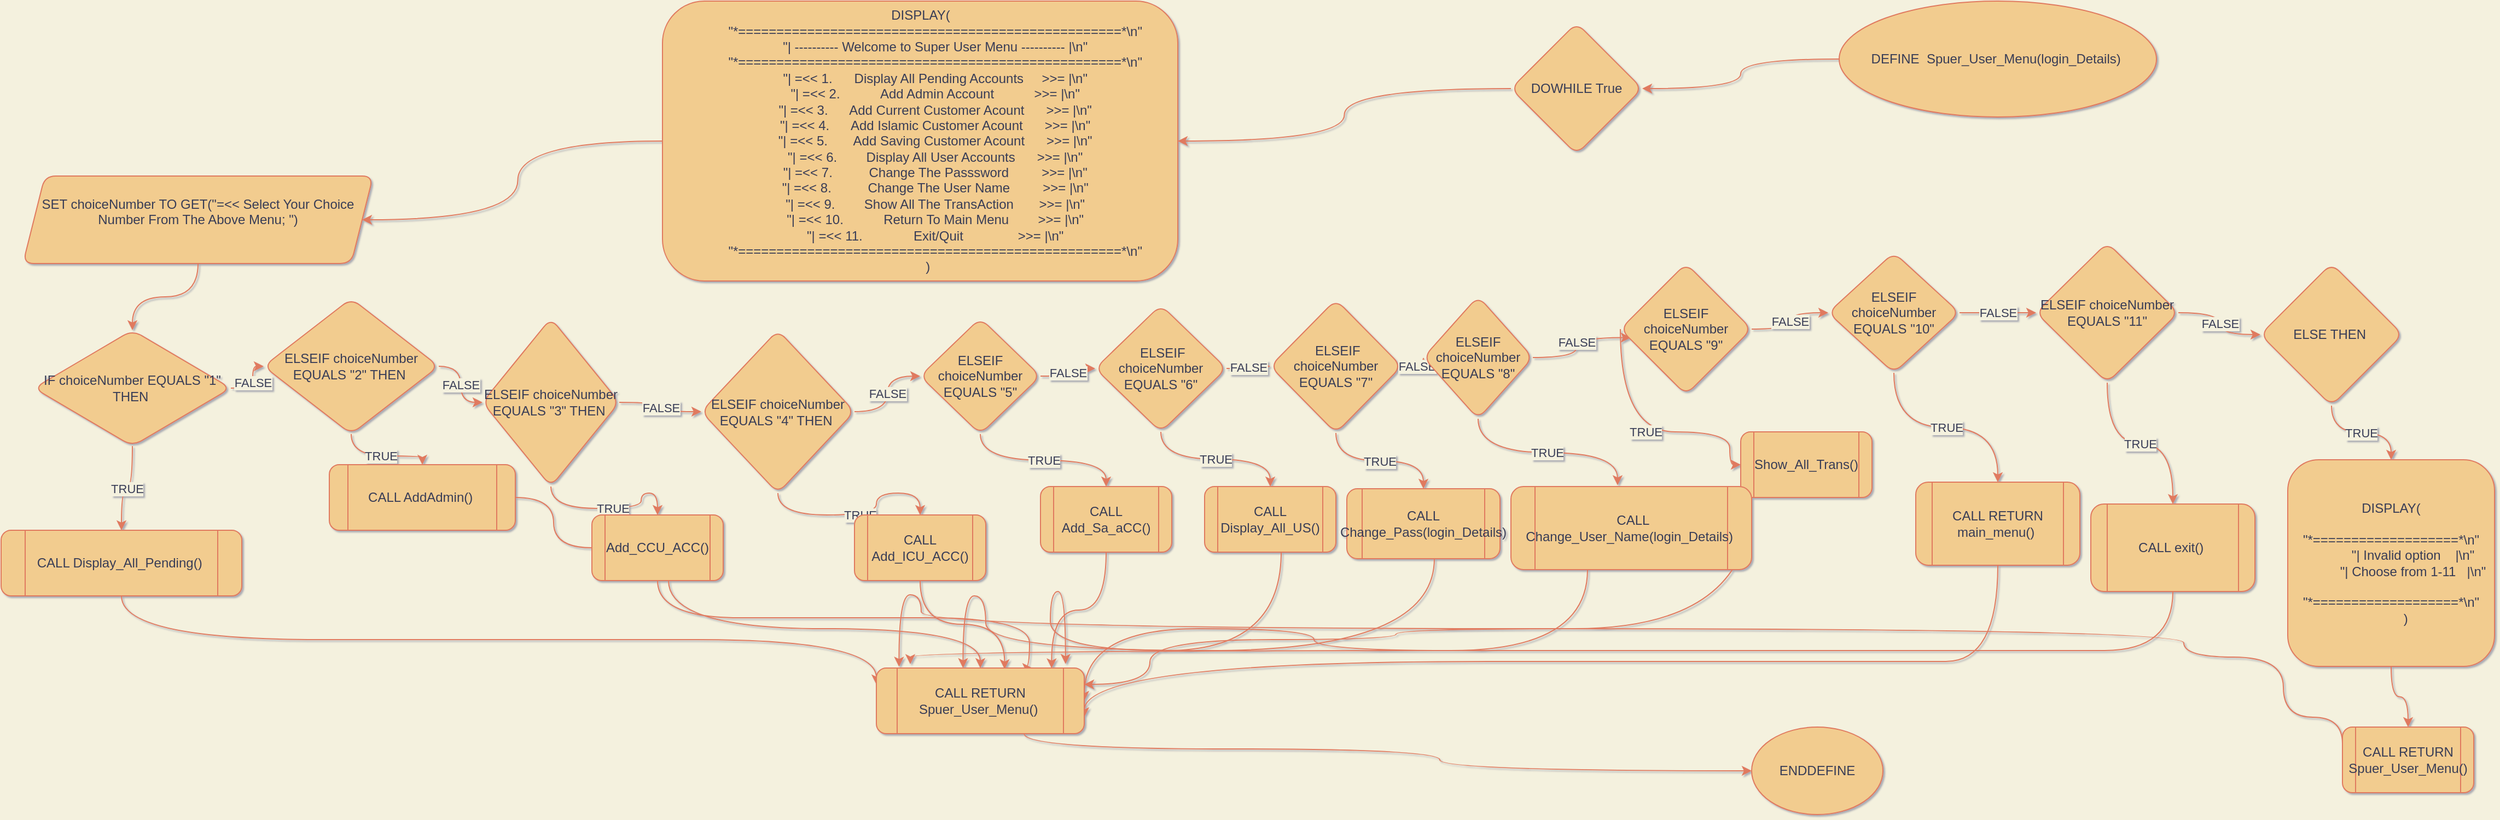 <mxfile version="15.8.4" type="device"><diagram id="C5RBs43oDa-KdzZeNtuy" name="Page-1"><mxGraphModel dx="1730" dy="1148" grid="1" gridSize="10" guides="1" tooltips="1" connect="1" arrows="1" fold="1" page="1" pageScale="1" pageWidth="1169" pageHeight="827" background="#F4F1DE" math="0" shadow="1"><root><mxCell id="WIyWlLk6GJQsqaUBKTNV-0"/><mxCell id="WIyWlLk6GJQsqaUBKTNV-1" parent="WIyWlLk6GJQsqaUBKTNV-0"/><mxCell id="WrqLNiDyL2cOb2_ydQod-2" style="edgeStyle=orthogonalEdgeStyle;orthogonalLoop=1;jettySize=auto;html=1;strokeColor=#E07A5F;fontColor=#393C56;labelBackgroundColor=#F4F1DE;curved=1;" parent="WIyWlLk6GJQsqaUBKTNV-1" source="WrqLNiDyL2cOb2_ydQod-0" target="WrqLNiDyL2cOb2_ydQod-1" edge="1"><mxGeometry relative="1" as="geometry"/></mxCell><mxCell id="WrqLNiDyL2cOb2_ydQod-0" value="DEFINE&amp;nbsp; Spuer_User_Menu(login_Details)&amp;nbsp;" style="ellipse;whiteSpace=wrap;html=1;fillColor=#F2CC8F;strokeColor=#E07A5F;fontColor=#393C56;rounded=1;" parent="WIyWlLk6GJQsqaUBKTNV-1" vertex="1"><mxGeometry x="1700" y="60" width="290" height="106" as="geometry"/></mxCell><mxCell id="WrqLNiDyL2cOb2_ydQod-4" value="" style="edgeStyle=orthogonalEdgeStyle;orthogonalLoop=1;jettySize=auto;html=1;strokeColor=#E07A5F;fontColor=#393C56;labelBackgroundColor=#F4F1DE;curved=1;" parent="WIyWlLk6GJQsqaUBKTNV-1" source="WrqLNiDyL2cOb2_ydQod-1" target="WrqLNiDyL2cOb2_ydQod-3" edge="1"><mxGeometry relative="1" as="geometry"/></mxCell><mxCell id="WrqLNiDyL2cOb2_ydQod-1" value="DOWHILE True" style="rhombus;whiteSpace=wrap;html=1;fillColor=#F2CC8F;strokeColor=#E07A5F;fontColor=#393C56;rounded=1;" parent="WIyWlLk6GJQsqaUBKTNV-1" vertex="1"><mxGeometry x="1400" y="80" width="120" height="120" as="geometry"/></mxCell><mxCell id="WrqLNiDyL2cOb2_ydQod-6" value="" style="edgeStyle=orthogonalEdgeStyle;orthogonalLoop=1;jettySize=auto;html=1;strokeColor=#E07A5F;fontColor=#393C56;labelBackgroundColor=#F4F1DE;curved=1;" parent="WIyWlLk6GJQsqaUBKTNV-1" source="WrqLNiDyL2cOb2_ydQod-3" target="WrqLNiDyL2cOb2_ydQod-5" edge="1"><mxGeometry relative="1" as="geometry"/></mxCell><mxCell id="WrqLNiDyL2cOb2_ydQod-3" value="&lt;div&gt;DISPLAY(&lt;/div&gt;&lt;div&gt;&amp;nbsp; &amp;nbsp; &amp;nbsp; &amp;nbsp; &quot;*==================================================*\n&quot;&lt;/div&gt;&lt;div&gt;&amp;nbsp; &amp;nbsp; &amp;nbsp; &amp;nbsp; &quot;| ---------- Welcome to Super User Menu ---------- |\n&quot;&lt;/div&gt;&lt;div&gt;&amp;nbsp; &amp;nbsp; &amp;nbsp; &amp;nbsp; &quot;*==================================================*\n&quot;&lt;/div&gt;&lt;div&gt;&amp;nbsp; &amp;nbsp; &amp;nbsp; &amp;nbsp; &quot;| =&amp;lt;&amp;lt; 1.&amp;nbsp; &amp;nbsp; &amp;nbsp; Display All Pending Accounts&amp;nbsp; &amp;nbsp; &amp;nbsp;&amp;gt;&amp;gt;= |\n&quot;&lt;/div&gt;&lt;div&gt;&amp;nbsp; &amp;nbsp; &amp;nbsp; &amp;nbsp; &quot;| =&amp;lt;&amp;lt; 2.&amp;nbsp; &amp;nbsp; &amp;nbsp; &amp;nbsp; &amp;nbsp; &amp;nbsp;Add Admin Account&amp;nbsp; &amp;nbsp; &amp;nbsp; &amp;nbsp; &amp;nbsp; &amp;nbsp;&amp;gt;&amp;gt;= |\n&quot;&lt;/div&gt;&lt;div&gt;&amp;nbsp; &amp;nbsp; &amp;nbsp; &amp;nbsp; &quot;| =&amp;lt;&amp;lt; 3.&amp;nbsp; &amp;nbsp; &amp;nbsp; Add Current Customer Acount&amp;nbsp; &amp;nbsp; &amp;nbsp; &amp;gt;&amp;gt;= |\n&quot;&lt;/div&gt;&lt;div&gt;&amp;nbsp; &amp;nbsp; &amp;nbsp; &amp;nbsp; &quot;| =&amp;lt;&amp;lt; 4.&amp;nbsp; &amp;nbsp; &amp;nbsp; Add Islamic Customer Acount&amp;nbsp; &amp;nbsp; &amp;nbsp; &amp;gt;&amp;gt;= |\n&quot;&lt;/div&gt;&lt;div&gt;&amp;nbsp; &amp;nbsp; &amp;nbsp; &amp;nbsp; &quot;| =&amp;lt;&amp;lt; 5.&amp;nbsp; &amp;nbsp; &amp;nbsp; &amp;nbsp;Add Saving Customer Acount&amp;nbsp; &amp;nbsp; &amp;nbsp; &amp;gt;&amp;gt;= |\n&quot;&lt;/div&gt;&lt;div&gt;&amp;nbsp; &amp;nbsp; &amp;nbsp; &amp;nbsp; &quot;| =&amp;lt;&amp;lt; 6.&amp;nbsp; &amp;nbsp; &amp;nbsp; &amp;nbsp; Display All User Accounts&amp;nbsp; &amp;nbsp; &amp;nbsp; &amp;gt;&amp;gt;= |\n&quot;&lt;/div&gt;&lt;div&gt;&amp;nbsp; &amp;nbsp; &amp;nbsp; &amp;nbsp; &quot;| =&amp;lt;&amp;lt; 7.&amp;nbsp; &amp;nbsp; &amp;nbsp; &amp;nbsp; &amp;nbsp; Change The Passsword&amp;nbsp; &amp;nbsp; &amp;nbsp; &amp;nbsp; &amp;nbsp;&amp;gt;&amp;gt;= |\n&quot;&lt;/div&gt;&lt;div&gt;&amp;nbsp; &amp;nbsp; &amp;nbsp; &amp;nbsp; &quot;| =&amp;lt;&amp;lt; 8.&amp;nbsp; &amp;nbsp; &amp;nbsp; &amp;nbsp; &amp;nbsp; Change The User Name&amp;nbsp; &amp;nbsp; &amp;nbsp; &amp;nbsp; &amp;nbsp;&amp;gt;&amp;gt;= |\n&quot;&lt;/div&gt;&lt;div&gt;&amp;nbsp; &amp;nbsp; &amp;nbsp; &amp;nbsp; &quot;| =&amp;lt;&amp;lt; 9.&amp;nbsp; &amp;nbsp; &amp;nbsp; &amp;nbsp; Show All The TransAction&amp;nbsp; &amp;nbsp; &amp;nbsp; &amp;nbsp;&amp;gt;&amp;gt;= |\n&quot;&lt;/div&gt;&lt;div&gt;&amp;nbsp; &amp;nbsp; &amp;nbsp; &amp;nbsp; &quot;| =&amp;lt;&amp;lt; 10.&amp;nbsp; &amp;nbsp; &amp;nbsp; &amp;nbsp; &amp;nbsp; &amp;nbsp;Return To Main Menu&amp;nbsp; &amp;nbsp; &amp;nbsp; &amp;nbsp; &amp;gt;&amp;gt;= |\n&quot;&lt;/div&gt;&lt;div&gt;&amp;nbsp; &amp;nbsp; &amp;nbsp; &amp;nbsp; &quot;| =&amp;lt;&amp;lt; 11.&amp;nbsp; &amp;nbsp; &amp;nbsp; &amp;nbsp; &amp;nbsp; &amp;nbsp; &amp;nbsp; Exit/Quit&amp;nbsp; &amp;nbsp; &amp;nbsp; &amp;nbsp; &amp;nbsp; &amp;nbsp; &amp;nbsp; &amp;nbsp;&amp;gt;&amp;gt;= |\n&quot;&lt;/div&gt;&lt;div&gt;&amp;nbsp; &amp;nbsp; &amp;nbsp; &amp;nbsp; &quot;*==================================================*\n&quot;&lt;/div&gt;&lt;div&gt;&amp;nbsp; &amp;nbsp; )&lt;/div&gt;" style="whiteSpace=wrap;html=1;fillColor=#F2CC8F;strokeColor=#E07A5F;fontColor=#393C56;rounded=1;" parent="WIyWlLk6GJQsqaUBKTNV-1" vertex="1"><mxGeometry x="624.5" y="60" width="471" height="256" as="geometry"/></mxCell><mxCell id="WrqLNiDyL2cOb2_ydQod-32" style="edgeStyle=orthogonalEdgeStyle;orthogonalLoop=1;jettySize=auto;html=1;entryX=0.5;entryY=0;entryDx=0;entryDy=0;strokeColor=#E07A5F;fontColor=#393C56;labelBackgroundColor=#F4F1DE;curved=1;" parent="WIyWlLk6GJQsqaUBKTNV-1" source="WrqLNiDyL2cOb2_ydQod-5" target="WrqLNiDyL2cOb2_ydQod-7" edge="1"><mxGeometry relative="1" as="geometry"/></mxCell><mxCell id="WrqLNiDyL2cOb2_ydQod-5" value="&lt;div&gt;SET choiceNumber TO GET(&quot;=&amp;lt;&amp;lt; Select Your Choice Number From The Above Menu; &quot;)&lt;/div&gt;&lt;div&gt;&lt;br&gt;&lt;/div&gt;" style="shape=parallelogram;perimeter=parallelogramPerimeter;whiteSpace=wrap;html=1;fixedSize=1;fillColor=#F2CC8F;strokeColor=#E07A5F;fontColor=#393C56;rounded=1;" parent="WIyWlLk6GJQsqaUBKTNV-1" vertex="1"><mxGeometry x="40" y="220" width="320" height="80" as="geometry"/></mxCell><mxCell id="WrqLNiDyL2cOb2_ydQod-25" value="TRUE" style="edgeStyle=orthogonalEdgeStyle;orthogonalLoop=1;jettySize=auto;html=1;strokeColor=#E07A5F;fontColor=#393C56;labelBackgroundColor=#F4F1DE;curved=1;" parent="WIyWlLk6GJQsqaUBKTNV-1" source="WrqLNiDyL2cOb2_ydQod-7" target="WrqLNiDyL2cOb2_ydQod-19" edge="1"><mxGeometry relative="1" as="geometry"/></mxCell><mxCell id="WrqLNiDyL2cOb2_ydQod-33" value="FALSE" style="edgeStyle=orthogonalEdgeStyle;orthogonalLoop=1;jettySize=auto;html=1;strokeColor=#E07A5F;fontColor=#393C56;labelBackgroundColor=#F4F1DE;curved=1;" parent="WIyWlLk6GJQsqaUBKTNV-1" source="WrqLNiDyL2cOb2_ydQod-7" target="WrqLNiDyL2cOb2_ydQod-8" edge="1"><mxGeometry relative="1" as="geometry"/></mxCell><mxCell id="WrqLNiDyL2cOb2_ydQod-7" value="IF choiceNumber EQUALS &quot;1&quot; THEN&amp;nbsp;" style="rhombus;whiteSpace=wrap;html=1;fillColor=#F2CC8F;strokeColor=#E07A5F;fontColor=#393C56;rounded=1;" parent="WIyWlLk6GJQsqaUBKTNV-1" vertex="1"><mxGeometry x="50" y="361" width="180" height="106" as="geometry"/></mxCell><mxCell id="WrqLNiDyL2cOb2_ydQod-26" value="TRUE" style="edgeStyle=orthogonalEdgeStyle;orthogonalLoop=1;jettySize=auto;html=1;strokeColor=#E07A5F;fontColor=#393C56;labelBackgroundColor=#F4F1DE;curved=1;" parent="WIyWlLk6GJQsqaUBKTNV-1" source="WrqLNiDyL2cOb2_ydQod-8" target="WrqLNiDyL2cOb2_ydQod-20" edge="1"><mxGeometry relative="1" as="geometry"/></mxCell><mxCell id="WrqLNiDyL2cOb2_ydQod-34" value="FALSE" style="edgeStyle=orthogonalEdgeStyle;orthogonalLoop=1;jettySize=auto;html=1;strokeColor=#E07A5F;fontColor=#393C56;labelBackgroundColor=#F4F1DE;curved=1;" parent="WIyWlLk6GJQsqaUBKTNV-1" source="WrqLNiDyL2cOb2_ydQod-8" target="WrqLNiDyL2cOb2_ydQod-9" edge="1"><mxGeometry relative="1" as="geometry"/></mxCell><mxCell id="WrqLNiDyL2cOb2_ydQod-8" value="ELSEIF choiceNumber EQUALS &quot;2&quot; THEN&amp;nbsp;" style="rhombus;whiteSpace=wrap;html=1;fillColor=#F2CC8F;strokeColor=#E07A5F;fontColor=#393C56;rounded=1;" parent="WIyWlLk6GJQsqaUBKTNV-1" vertex="1"><mxGeometry x="260" y="332" width="160" height="124" as="geometry"/></mxCell><mxCell id="WrqLNiDyL2cOb2_ydQod-27" value="TRUE" style="edgeStyle=orthogonalEdgeStyle;orthogonalLoop=1;jettySize=auto;html=1;strokeColor=#E07A5F;fontColor=#393C56;labelBackgroundColor=#F4F1DE;curved=1;" parent="WIyWlLk6GJQsqaUBKTNV-1" source="WrqLNiDyL2cOb2_ydQod-9" target="WrqLNiDyL2cOb2_ydQod-21" edge="1"><mxGeometry relative="1" as="geometry"/></mxCell><mxCell id="WrqLNiDyL2cOb2_ydQod-35" value="FALSE" style="edgeStyle=orthogonalEdgeStyle;orthogonalLoop=1;jettySize=auto;html=1;strokeColor=#E07A5F;fontColor=#393C56;labelBackgroundColor=#F4F1DE;curved=1;" parent="WIyWlLk6GJQsqaUBKTNV-1" source="WrqLNiDyL2cOb2_ydQod-9" target="WrqLNiDyL2cOb2_ydQod-10" edge="1"><mxGeometry relative="1" as="geometry"/></mxCell><mxCell id="WrqLNiDyL2cOb2_ydQod-9" value="ELSEIF choiceNumber EQUALS &quot;3&quot; THEN&amp;nbsp;" style="rhombus;whiteSpace=wrap;html=1;fillColor=#F2CC8F;strokeColor=#E07A5F;fontColor=#393C56;rounded=1;" parent="WIyWlLk6GJQsqaUBKTNV-1" vertex="1"><mxGeometry x="460" y="350" width="125" height="154" as="geometry"/></mxCell><mxCell id="WrqLNiDyL2cOb2_ydQod-28" value="TRUE" style="edgeStyle=orthogonalEdgeStyle;orthogonalLoop=1;jettySize=auto;html=1;strokeColor=#E07A5F;fontColor=#393C56;labelBackgroundColor=#F4F1DE;curved=1;" parent="WIyWlLk6GJQsqaUBKTNV-1" source="WrqLNiDyL2cOb2_ydQod-10" target="WrqLNiDyL2cOb2_ydQod-22" edge="1"><mxGeometry relative="1" as="geometry"/></mxCell><mxCell id="WrqLNiDyL2cOb2_ydQod-36" value="FALSE" style="edgeStyle=orthogonalEdgeStyle;orthogonalLoop=1;jettySize=auto;html=1;strokeColor=#E07A5F;fontColor=#393C56;labelBackgroundColor=#F4F1DE;curved=1;" parent="WIyWlLk6GJQsqaUBKTNV-1" source="WrqLNiDyL2cOb2_ydQod-10" target="WrqLNiDyL2cOb2_ydQod-11" edge="1"><mxGeometry relative="1" as="geometry"/></mxCell><mxCell id="WrqLNiDyL2cOb2_ydQod-10" value="ELSEIF choiceNumber EQUALS &quot;4&quot; THEN&amp;nbsp;" style="rhombus;whiteSpace=wrap;html=1;fillColor=#F2CC8F;strokeColor=#E07A5F;fontColor=#393C56;rounded=1;" parent="WIyWlLk6GJQsqaUBKTNV-1" vertex="1"><mxGeometry x="660" y="361" width="140" height="149" as="geometry"/></mxCell><mxCell id="WrqLNiDyL2cOb2_ydQod-29" value="TRUE" style="edgeStyle=orthogonalEdgeStyle;orthogonalLoop=1;jettySize=auto;html=1;strokeColor=#E07A5F;fontColor=#393C56;labelBackgroundColor=#F4F1DE;curved=1;" parent="WIyWlLk6GJQsqaUBKTNV-1" source="WrqLNiDyL2cOb2_ydQod-11" target="WrqLNiDyL2cOb2_ydQod-23" edge="1"><mxGeometry relative="1" as="geometry"/></mxCell><mxCell id="WrqLNiDyL2cOb2_ydQod-37" value="FALSE" style="edgeStyle=orthogonalEdgeStyle;orthogonalLoop=1;jettySize=auto;html=1;strokeColor=#E07A5F;fontColor=#393C56;labelBackgroundColor=#F4F1DE;curved=1;" parent="WIyWlLk6GJQsqaUBKTNV-1" source="WrqLNiDyL2cOb2_ydQod-11" target="WrqLNiDyL2cOb2_ydQod-12" edge="1"><mxGeometry relative="1" as="geometry"/></mxCell><mxCell id="WrqLNiDyL2cOb2_ydQod-11" value="ELSEIF choiceNumber EQUALS &quot;5&quot;" style="rhombus;whiteSpace=wrap;html=1;fillColor=#F2CC8F;strokeColor=#E07A5F;fontColor=#393C56;rounded=1;" parent="WIyWlLk6GJQsqaUBKTNV-1" vertex="1"><mxGeometry x="860" y="350" width="110" height="106" as="geometry"/></mxCell><mxCell id="WrqLNiDyL2cOb2_ydQod-30" value="TRUE" style="edgeStyle=orthogonalEdgeStyle;orthogonalLoop=1;jettySize=auto;html=1;strokeColor=#E07A5F;fontColor=#393C56;labelBackgroundColor=#F4F1DE;curved=1;" parent="WIyWlLk6GJQsqaUBKTNV-1" source="WrqLNiDyL2cOb2_ydQod-12" target="WrqLNiDyL2cOb2_ydQod-24" edge="1"><mxGeometry relative="1" as="geometry"/></mxCell><mxCell id="WrqLNiDyL2cOb2_ydQod-38" value="FALSE" style="edgeStyle=orthogonalEdgeStyle;orthogonalLoop=1;jettySize=auto;html=1;strokeColor=#E07A5F;fontColor=#393C56;labelBackgroundColor=#F4F1DE;curved=1;" parent="WIyWlLk6GJQsqaUBKTNV-1" source="WrqLNiDyL2cOb2_ydQod-12" target="WrqLNiDyL2cOb2_ydQod-13" edge="1"><mxGeometry relative="1" as="geometry"/></mxCell><mxCell id="WrqLNiDyL2cOb2_ydQod-12" value="&amp;nbsp;ELSEIF choiceNumber EQUALS &quot;6&quot;" style="rhombus;whiteSpace=wrap;html=1;fillColor=#F2CC8F;strokeColor=#E07A5F;fontColor=#393C56;rounded=1;" parent="WIyWlLk6GJQsqaUBKTNV-1" vertex="1"><mxGeometry x="1020" y="338" width="120" height="116" as="geometry"/></mxCell><mxCell id="WrqLNiDyL2cOb2_ydQod-41" value="FALSE" style="edgeStyle=orthogonalEdgeStyle;orthogonalLoop=1;jettySize=auto;html=1;entryX=0;entryY=0.5;entryDx=0;entryDy=0;strokeColor=#E07A5F;fontColor=#393C56;labelBackgroundColor=#F4F1DE;curved=1;" parent="WIyWlLk6GJQsqaUBKTNV-1" source="WrqLNiDyL2cOb2_ydQod-13" target="WrqLNiDyL2cOb2_ydQod-14" edge="1"><mxGeometry relative="1" as="geometry"/></mxCell><mxCell id="WrqLNiDyL2cOb2_ydQod-53" value="TRUE" style="edgeStyle=orthogonalEdgeStyle;orthogonalLoop=1;jettySize=auto;html=1;strokeColor=#E07A5F;fontColor=#393C56;labelBackgroundColor=#F4F1DE;curved=1;" parent="WIyWlLk6GJQsqaUBKTNV-1" source="WrqLNiDyL2cOb2_ydQod-13" target="WrqLNiDyL2cOb2_ydQod-50" edge="1"><mxGeometry relative="1" as="geometry"/></mxCell><mxCell id="WrqLNiDyL2cOb2_ydQod-13" value="&amp;nbsp;ELSEIF choiceNumber EQUALS &quot;7&quot;" style="rhombus;whiteSpace=wrap;html=1;fillColor=#F2CC8F;strokeColor=#E07A5F;fontColor=#393C56;rounded=1;" parent="WIyWlLk6GJQsqaUBKTNV-1" vertex="1"><mxGeometry x="1180" y="333" width="120" height="122" as="geometry"/></mxCell><mxCell id="WrqLNiDyL2cOb2_ydQod-58" value="TRUE" style="edgeStyle=orthogonalEdgeStyle;orthogonalLoop=1;jettySize=auto;html=1;entryX=0.443;entryY=-0.017;entryDx=0;entryDy=0;entryPerimeter=0;strokeColor=#E07A5F;fontColor=#393C56;labelBackgroundColor=#F4F1DE;curved=1;" parent="WIyWlLk6GJQsqaUBKTNV-1" source="WrqLNiDyL2cOb2_ydQod-14" target="WrqLNiDyL2cOb2_ydQod-49" edge="1"><mxGeometry relative="1" as="geometry"/></mxCell><mxCell id="WrqLNiDyL2cOb2_ydQod-88" value="FALSE" style="edgeStyle=orthogonalEdgeStyle;orthogonalLoop=1;jettySize=auto;html=1;entryX=0.079;entryY=0.565;entryDx=0;entryDy=0;entryPerimeter=0;strokeColor=#E07A5F;fontColor=#393C56;labelBackgroundColor=#F4F1DE;curved=1;" parent="WIyWlLk6GJQsqaUBKTNV-1" source="WrqLNiDyL2cOb2_ydQod-14" target="WrqLNiDyL2cOb2_ydQod-15" edge="1"><mxGeometry relative="1" as="geometry"/></mxCell><mxCell id="WrqLNiDyL2cOb2_ydQod-14" value="ELSEIF choiceNumber EQUALS &quot;8&quot;" style="rhombus;whiteSpace=wrap;html=1;fillColor=#F2CC8F;strokeColor=#E07A5F;fontColor=#393C56;rounded=1;" parent="WIyWlLk6GJQsqaUBKTNV-1" vertex="1"><mxGeometry x="1320" y="330" width="100" height="112" as="geometry"/></mxCell><mxCell id="WrqLNiDyL2cOb2_ydQod-60" value="TRUE" style="edgeStyle=orthogonalEdgeStyle;orthogonalLoop=1;jettySize=auto;html=1;strokeColor=#E07A5F;fontColor=#393C56;labelBackgroundColor=#F4F1DE;curved=1;" parent="WIyWlLk6GJQsqaUBKTNV-1" source="WrqLNiDyL2cOb2_ydQod-15" target="WrqLNiDyL2cOb2_ydQod-48" edge="1"><mxGeometry relative="1" as="geometry"><Array as="points"><mxPoint x="1500" y="454"/><mxPoint x="1600" y="454"/></Array></mxGeometry></mxCell><mxCell id="WrqLNiDyL2cOb2_ydQod-68" value="FALSE" style="edgeStyle=orthogonalEdgeStyle;orthogonalLoop=1;jettySize=auto;html=1;entryX=0;entryY=0.5;entryDx=0;entryDy=0;strokeColor=#E07A5F;fontColor=#393C56;labelBackgroundColor=#F4F1DE;curved=1;" parent="WIyWlLk6GJQsqaUBKTNV-1" source="WrqLNiDyL2cOb2_ydQod-15" target="WrqLNiDyL2cOb2_ydQod-63" edge="1"><mxGeometry relative="1" as="geometry"/></mxCell><mxCell id="WrqLNiDyL2cOb2_ydQod-15" value="ELSEIF choiceNumber EQUALS &quot;9&quot;" style="rhombus;whiteSpace=wrap;html=1;fillColor=#F2CC8F;strokeColor=#E07A5F;fontColor=#393C56;rounded=1;" parent="WIyWlLk6GJQsqaUBKTNV-1" vertex="1"><mxGeometry x="1500" y="300" width="120" height="120" as="geometry"/></mxCell><mxCell id="WrqLNiDyL2cOb2_ydQod-45" value="FALSE" style="edgeStyle=orthogonalEdgeStyle;orthogonalLoop=1;jettySize=auto;html=1;strokeColor=#E07A5F;fontColor=#393C56;labelBackgroundColor=#F4F1DE;curved=1;" parent="WIyWlLk6GJQsqaUBKTNV-1" source="WrqLNiDyL2cOb2_ydQod-17" target="WrqLNiDyL2cOb2_ydQod-18" edge="1"><mxGeometry relative="1" as="geometry"/></mxCell><mxCell id="WrqLNiDyL2cOb2_ydQod-62" value="TRUE" style="edgeStyle=orthogonalEdgeStyle;orthogonalLoop=1;jettySize=auto;html=1;strokeColor=#E07A5F;fontColor=#393C56;labelBackgroundColor=#F4F1DE;curved=1;" parent="WIyWlLk6GJQsqaUBKTNV-1" source="WrqLNiDyL2cOb2_ydQod-17" target="WrqLNiDyL2cOb2_ydQod-47" edge="1"><mxGeometry relative="1" as="geometry"/></mxCell><mxCell id="WrqLNiDyL2cOb2_ydQod-17" value="ELSEIF choiceNumber EQUALS &quot;11&quot;" style="rhombus;whiteSpace=wrap;html=1;fillColor=#F2CC8F;strokeColor=#E07A5F;fontColor=#393C56;rounded=1;" parent="WIyWlLk6GJQsqaUBKTNV-1" vertex="1"><mxGeometry x="1880" y="281" width="130" height="128" as="geometry"/></mxCell><mxCell id="WrqLNiDyL2cOb2_ydQod-61" value="TRUE" style="edgeStyle=orthogonalEdgeStyle;orthogonalLoop=1;jettySize=auto;html=1;entryX=0.5;entryY=0;entryDx=0;entryDy=0;strokeColor=#E07A5F;fontColor=#393C56;labelBackgroundColor=#F4F1DE;curved=1;" parent="WIyWlLk6GJQsqaUBKTNV-1" source="WrqLNiDyL2cOb2_ydQod-18" target="WrqLNiDyL2cOb2_ydQod-90" edge="1"><mxGeometry relative="1" as="geometry"><mxPoint x="2210" y="520" as="targetPoint"/></mxGeometry></mxCell><mxCell id="WrqLNiDyL2cOb2_ydQod-18" value="ELSE THEN&amp;nbsp;" style="rhombus;whiteSpace=wrap;html=1;fillColor=#F2CC8F;strokeColor=#E07A5F;fontColor=#393C56;rounded=1;" parent="WIyWlLk6GJQsqaUBKTNV-1" vertex="1"><mxGeometry x="2085" y="300" width="130" height="130" as="geometry"/></mxCell><mxCell id="WrqLNiDyL2cOb2_ydQod-71" style="edgeStyle=orthogonalEdgeStyle;orthogonalLoop=1;jettySize=auto;html=1;entryX=0;entryY=0.25;entryDx=0;entryDy=0;strokeColor=#E07A5F;fontColor=#393C56;labelBackgroundColor=#F4F1DE;curved=1;" parent="WIyWlLk6GJQsqaUBKTNV-1" source="WrqLNiDyL2cOb2_ydQod-19" target="WrqLNiDyL2cOb2_ydQod-70" edge="1"><mxGeometry relative="1" as="geometry"><Array as="points"><mxPoint x="490" y="644"/><mxPoint x="880" y="644"/></Array></mxGeometry></mxCell><mxCell id="WrqLNiDyL2cOb2_ydQod-19" value="CALL Display_All_Pending()&amp;nbsp;" style="shape=process;whiteSpace=wrap;html=1;backgroundOutline=1;fillColor=#F2CC8F;strokeColor=#E07A5F;fontColor=#393C56;rounded=1;" parent="WIyWlLk6GJQsqaUBKTNV-1" vertex="1"><mxGeometry x="20" y="544" width="220" height="60" as="geometry"/></mxCell><mxCell id="WrqLNiDyL2cOb2_ydQod-72" style="edgeStyle=orthogonalEdgeStyle;orthogonalLoop=1;jettySize=auto;html=1;startArrow=none;strokeColor=#E07A5F;fontColor=#393C56;labelBackgroundColor=#F4F1DE;curved=1;" parent="WIyWlLk6GJQsqaUBKTNV-1" source="WrqLNiDyL2cOb2_ydQod-21" target="WrqLNiDyL2cOb2_ydQod-70" edge="1"><mxGeometry relative="1" as="geometry"><Array as="points"><mxPoint x="630" y="634"/></Array></mxGeometry></mxCell><mxCell id="WrqLNiDyL2cOb2_ydQod-20" value="CALL AddAdmin()&amp;nbsp;" style="shape=process;whiteSpace=wrap;html=1;backgroundOutline=1;fillColor=#F2CC8F;strokeColor=#E07A5F;fontColor=#393C56;rounded=1;" parent="WIyWlLk6GJQsqaUBKTNV-1" vertex="1"><mxGeometry x="320" y="484" width="170" height="60" as="geometry"/></mxCell><mxCell id="WrqLNiDyL2cOb2_ydQod-73" style="edgeStyle=orthogonalEdgeStyle;orthogonalLoop=1;jettySize=auto;html=1;entryX=0.75;entryY=0;entryDx=0;entryDy=0;strokeColor=#E07A5F;fontColor=#393C56;labelBackgroundColor=#F4F1DE;curved=1;" parent="WIyWlLk6GJQsqaUBKTNV-1" source="WrqLNiDyL2cOb2_ydQod-21" target="WrqLNiDyL2cOb2_ydQod-70" edge="1"><mxGeometry relative="1" as="geometry"><Array as="points"><mxPoint x="770" y="624"/><mxPoint x="960" y="624"/><mxPoint x="960" y="604"/></Array></mxGeometry></mxCell><mxCell id="WrqLNiDyL2cOb2_ydQod-74" style="edgeStyle=orthogonalEdgeStyle;orthogonalLoop=1;jettySize=auto;html=1;entryX=0.617;entryY=0.017;entryDx=0;entryDy=0;entryPerimeter=0;strokeColor=#E07A5F;fontColor=#393C56;labelBackgroundColor=#F4F1DE;curved=1;" parent="WIyWlLk6GJQsqaUBKTNV-1" source="WrqLNiDyL2cOb2_ydQod-22" target="WrqLNiDyL2cOb2_ydQod-70" edge="1"><mxGeometry relative="1" as="geometry"/></mxCell><mxCell id="WrqLNiDyL2cOb2_ydQod-22" value="CALL Add_ICU_ACC()" style="shape=process;whiteSpace=wrap;html=1;backgroundOutline=1;fillColor=#F2CC8F;strokeColor=#E07A5F;fontColor=#393C56;rounded=1;" parent="WIyWlLk6GJQsqaUBKTNV-1" vertex="1"><mxGeometry x="800" y="530" width="120" height="60" as="geometry"/></mxCell><mxCell id="WrqLNiDyL2cOb2_ydQod-75" style="edgeStyle=orthogonalEdgeStyle;orthogonalLoop=1;jettySize=auto;html=1;entryX=0.843;entryY=0.003;entryDx=0;entryDy=0;entryPerimeter=0;strokeColor=#E07A5F;fontColor=#393C56;labelBackgroundColor=#F4F1DE;curved=1;" parent="WIyWlLk6GJQsqaUBKTNV-1" source="WrqLNiDyL2cOb2_ydQod-23" target="WrqLNiDyL2cOb2_ydQod-70" edge="1"><mxGeometry relative="1" as="geometry"/></mxCell><mxCell id="WrqLNiDyL2cOb2_ydQod-23" value="CALL Add_Sa_aCC()" style="shape=process;whiteSpace=wrap;html=1;backgroundOutline=1;fillColor=#F2CC8F;strokeColor=#E07A5F;fontColor=#393C56;rounded=1;" parent="WIyWlLk6GJQsqaUBKTNV-1" vertex="1"><mxGeometry x="970" y="504" width="120" height="60" as="geometry"/></mxCell><mxCell id="WrqLNiDyL2cOb2_ydQod-76" style="edgeStyle=orthogonalEdgeStyle;orthogonalLoop=1;jettySize=auto;html=1;entryX=0.91;entryY=-0.063;entryDx=0;entryDy=0;entryPerimeter=0;strokeColor=#E07A5F;fontColor=#393C56;labelBackgroundColor=#F4F1DE;curved=1;" parent="WIyWlLk6GJQsqaUBKTNV-1" source="WrqLNiDyL2cOb2_ydQod-24" target="WrqLNiDyL2cOb2_ydQod-70" edge="1"><mxGeometry relative="1" as="geometry"><Array as="points"><mxPoint x="1190" y="654"/><mxPoint x="979" y="654"/><mxPoint x="979" y="600"/></Array></mxGeometry></mxCell><mxCell id="WrqLNiDyL2cOb2_ydQod-24" value="CALL Display_All_US()" style="shape=process;whiteSpace=wrap;html=1;backgroundOutline=1;fillColor=#F2CC8F;strokeColor=#E07A5F;fontColor=#393C56;rounded=1;" parent="WIyWlLk6GJQsqaUBKTNV-1" vertex="1"><mxGeometry x="1120" y="504" width="120" height="60" as="geometry"/></mxCell><mxCell id="WrqLNiDyL2cOb2_ydQod-82" style="edgeStyle=orthogonalEdgeStyle;orthogonalLoop=1;jettySize=auto;html=1;entryX=0.109;entryY=-0.021;entryDx=0;entryDy=0;entryPerimeter=0;exitX=0;exitY=0.25;exitDx=0;exitDy=0;strokeColor=#E07A5F;fontColor=#393C56;labelBackgroundColor=#F4F1DE;curved=1;" parent="WIyWlLk6GJQsqaUBKTNV-1" source="WrqLNiDyL2cOb2_ydQod-91" target="WrqLNiDyL2cOb2_ydQod-70" edge="1"><mxGeometry relative="1" as="geometry"><mxPoint x="2150" y="550" as="sourcePoint"/><Array as="points"><mxPoint x="2106" y="715"/><mxPoint x="2106" y="660"/><mxPoint x="2015" y="660"/><mxPoint x="2015" y="634"/><mxPoint x="861" y="634"/><mxPoint x="861" y="603"/></Array></mxGeometry></mxCell><mxCell id="WrqLNiDyL2cOb2_ydQod-81" style="edgeStyle=orthogonalEdgeStyle;orthogonalLoop=1;jettySize=auto;html=1;entryX=0.163;entryY=-0.06;entryDx=0;entryDy=0;entryPerimeter=0;strokeColor=#E07A5F;fontColor=#393C56;labelBackgroundColor=#F4F1DE;curved=1;" parent="WIyWlLk6GJQsqaUBKTNV-1" source="WrqLNiDyL2cOb2_ydQod-47" target="WrqLNiDyL2cOb2_ydQod-70" edge="1"><mxGeometry relative="1" as="geometry"><Array as="points"><mxPoint x="1880" y="654"/><mxPoint x="911" y="654"/></Array></mxGeometry></mxCell><mxCell id="WrqLNiDyL2cOb2_ydQod-47" value="CALL exit()&amp;nbsp;" style="shape=process;whiteSpace=wrap;html=1;backgroundOutline=1;fillColor=#F2CC8F;strokeColor=#E07A5F;fontColor=#393C56;rounded=1;" parent="WIyWlLk6GJQsqaUBKTNV-1" vertex="1"><mxGeometry x="1930" y="520" width="150" height="80" as="geometry"/></mxCell><mxCell id="WrqLNiDyL2cOb2_ydQod-79" style="edgeStyle=orthogonalEdgeStyle;orthogonalLoop=1;jettySize=auto;html=1;entryX=1;entryY=0.25;entryDx=0;entryDy=0;strokeColor=#E07A5F;fontColor=#393C56;labelBackgroundColor=#F4F1DE;curved=1;" parent="WIyWlLk6GJQsqaUBKTNV-1" source="WrqLNiDyL2cOb2_ydQod-48" target="WrqLNiDyL2cOb2_ydQod-70" edge="1"><mxGeometry relative="1" as="geometry"><Array as="points"><mxPoint x="1620" y="634"/><mxPoint x="1295" y="634"/><mxPoint x="1295" y="644"/><mxPoint x="1070" y="644"/></Array></mxGeometry></mxCell><mxCell id="WrqLNiDyL2cOb2_ydQod-48" value="Show_All_Trans()" style="shape=process;whiteSpace=wrap;html=1;backgroundOutline=1;fillColor=#F2CC8F;strokeColor=#E07A5F;fontColor=#393C56;rounded=1;" parent="WIyWlLk6GJQsqaUBKTNV-1" vertex="1"><mxGeometry x="1610" y="454" width="120" height="60" as="geometry"/></mxCell><mxCell id="WrqLNiDyL2cOb2_ydQod-78" style="edgeStyle=orthogonalEdgeStyle;orthogonalLoop=1;jettySize=auto;html=1;entryX=1;entryY=0.5;entryDx=0;entryDy=0;strokeColor=#E07A5F;fontColor=#393C56;labelBackgroundColor=#F4F1DE;curved=1;" parent="WIyWlLk6GJQsqaUBKTNV-1" source="WrqLNiDyL2cOb2_ydQod-49" target="WrqLNiDyL2cOb2_ydQod-70" edge="1"><mxGeometry relative="1" as="geometry"><Array as="points"><mxPoint x="1470" y="654"/><mxPoint x="1220" y="654"/><mxPoint x="1220" y="634"/></Array></mxGeometry></mxCell><mxCell id="WrqLNiDyL2cOb2_ydQod-49" value="&amp;nbsp;CALL Change_User_Name(login_Details)&amp;nbsp;" style="shape=process;whiteSpace=wrap;html=1;backgroundOutline=1;fillColor=#F2CC8F;strokeColor=#E07A5F;fontColor=#393C56;rounded=1;" parent="WIyWlLk6GJQsqaUBKTNV-1" vertex="1"><mxGeometry x="1400" y="504" width="220" height="76" as="geometry"/></mxCell><mxCell id="WrqLNiDyL2cOb2_ydQod-77" style="edgeStyle=orthogonalEdgeStyle;orthogonalLoop=1;jettySize=auto;html=1;entryX=0.417;entryY=0;entryDx=0;entryDy=0;entryPerimeter=0;strokeColor=#E07A5F;fontColor=#393C56;labelBackgroundColor=#F4F1DE;curved=1;" parent="WIyWlLk6GJQsqaUBKTNV-1" source="WrqLNiDyL2cOb2_ydQod-50" target="WrqLNiDyL2cOb2_ydQod-70" edge="1"><mxGeometry relative="1" as="geometry"><Array as="points"><mxPoint x="1330" y="654"/><mxPoint x="920" y="654"/><mxPoint x="920" y="604"/></Array></mxGeometry></mxCell><mxCell id="WrqLNiDyL2cOb2_ydQod-50" value="CALL Change_Pass(login_Details)" style="shape=process;whiteSpace=wrap;html=1;backgroundOutline=1;fillColor=#F2CC8F;strokeColor=#E07A5F;fontColor=#393C56;rounded=1;" parent="WIyWlLk6GJQsqaUBKTNV-1" vertex="1"><mxGeometry x="1250" y="506" width="140" height="64" as="geometry"/></mxCell><mxCell id="WrqLNiDyL2cOb2_ydQod-65" value="FALSE" style="edgeStyle=orthogonalEdgeStyle;orthogonalLoop=1;jettySize=auto;html=1;strokeColor=#E07A5F;fontColor=#393C56;labelBackgroundColor=#F4F1DE;curved=1;" parent="WIyWlLk6GJQsqaUBKTNV-1" source="WrqLNiDyL2cOb2_ydQod-63" target="WrqLNiDyL2cOb2_ydQod-17" edge="1"><mxGeometry relative="1" as="geometry"/></mxCell><mxCell id="WrqLNiDyL2cOb2_ydQod-67" value="TRUE" style="edgeStyle=orthogonalEdgeStyle;orthogonalLoop=1;jettySize=auto;html=1;strokeColor=#E07A5F;fontColor=#393C56;labelBackgroundColor=#F4F1DE;curved=1;" parent="WIyWlLk6GJQsqaUBKTNV-1" source="WrqLNiDyL2cOb2_ydQod-63" target="WrqLNiDyL2cOb2_ydQod-66" edge="1"><mxGeometry relative="1" as="geometry"/></mxCell><mxCell id="WrqLNiDyL2cOb2_ydQod-63" value="ELSEIF choiceNumber EQUALS &quot;10&quot;" style="rhombus;whiteSpace=wrap;html=1;fillColor=#F2CC8F;strokeColor=#E07A5F;fontColor=#393C56;rounded=1;" parent="WIyWlLk6GJQsqaUBKTNV-1" vertex="1"><mxGeometry x="1690" y="290" width="120" height="110" as="geometry"/></mxCell><mxCell id="WrqLNiDyL2cOb2_ydQod-80" style="edgeStyle=orthogonalEdgeStyle;orthogonalLoop=1;jettySize=auto;html=1;entryX=1;entryY=0.75;entryDx=0;entryDy=0;strokeColor=#E07A5F;fontColor=#393C56;labelBackgroundColor=#F4F1DE;curved=1;" parent="WIyWlLk6GJQsqaUBKTNV-1" source="WrqLNiDyL2cOb2_ydQod-66" target="WrqLNiDyL2cOb2_ydQod-70" edge="1"><mxGeometry relative="1" as="geometry"><Array as="points"><mxPoint x="1750" y="664"/><mxPoint x="1070" y="664"/></Array></mxGeometry></mxCell><mxCell id="WrqLNiDyL2cOb2_ydQod-66" value="CALL RETURN main_menu()&amp;nbsp;" style="shape=process;whiteSpace=wrap;html=1;backgroundOutline=1;fillColor=#F2CC8F;strokeColor=#E07A5F;fontColor=#393C56;rounded=1;" parent="WIyWlLk6GJQsqaUBKTNV-1" vertex="1"><mxGeometry x="1770" y="500" width="150" height="76" as="geometry"/></mxCell><mxCell id="WrqLNiDyL2cOb2_ydQod-84" style="edgeStyle=orthogonalEdgeStyle;orthogonalLoop=1;jettySize=auto;html=1;entryX=0;entryY=0.5;entryDx=0;entryDy=0;strokeColor=#E07A5F;fontColor=#393C56;labelBackgroundColor=#F4F1DE;curved=1;" parent="WIyWlLk6GJQsqaUBKTNV-1" source="WrqLNiDyL2cOb2_ydQod-70" target="WrqLNiDyL2cOb2_ydQod-83" edge="1"><mxGeometry relative="1" as="geometry"><Array as="points"><mxPoint x="955" y="744"/><mxPoint x="1335" y="744"/><mxPoint x="1335" y="764"/></Array></mxGeometry></mxCell><mxCell id="WrqLNiDyL2cOb2_ydQod-70" value="CALL RETURN Spuer_User_Menu()&amp;nbsp;" style="shape=process;whiteSpace=wrap;html=1;backgroundOutline=1;fillColor=#F2CC8F;strokeColor=#E07A5F;fontColor=#393C56;rounded=1;" parent="WIyWlLk6GJQsqaUBKTNV-1" vertex="1"><mxGeometry x="820" y="670" width="190" height="60" as="geometry"/></mxCell><mxCell id="WrqLNiDyL2cOb2_ydQod-83" value="ENDDEFINE" style="ellipse;whiteSpace=wrap;html=1;fillColor=#F2CC8F;strokeColor=#E07A5F;fontColor=#393C56;rounded=1;" parent="WIyWlLk6GJQsqaUBKTNV-1" vertex="1"><mxGeometry x="1620" y="724" width="120" height="80" as="geometry"/></mxCell><mxCell id="WrqLNiDyL2cOb2_ydQod-21" value="Add_CCU_ACC()" style="shape=process;whiteSpace=wrap;html=1;backgroundOutline=1;fillColor=#F2CC8F;strokeColor=#E07A5F;fontColor=#393C56;rounded=1;" parent="WIyWlLk6GJQsqaUBKTNV-1" vertex="1"><mxGeometry x="560" y="530" width="120" height="60" as="geometry"/></mxCell><mxCell id="WrqLNiDyL2cOb2_ydQod-87" value="" style="edgeStyle=orthogonalEdgeStyle;orthogonalLoop=1;jettySize=auto;html=1;endArrow=none;strokeColor=#E07A5F;fontColor=#393C56;labelBackgroundColor=#F4F1DE;curved=1;" parent="WIyWlLk6GJQsqaUBKTNV-1" source="WrqLNiDyL2cOb2_ydQod-20" target="WrqLNiDyL2cOb2_ydQod-21" edge="1"><mxGeometry relative="1" as="geometry"><mxPoint x="490" y="514.0" as="sourcePoint"/><mxPoint x="880" y="634.0" as="targetPoint"/><Array as="points"/></mxGeometry></mxCell><mxCell id="WrqLNiDyL2cOb2_ydQod-92" value="" style="edgeStyle=orthogonalEdgeStyle;orthogonalLoop=1;jettySize=auto;html=1;strokeColor=#E07A5F;fontColor=#393C56;labelBackgroundColor=#F4F1DE;curved=1;" parent="WIyWlLk6GJQsqaUBKTNV-1" source="WrqLNiDyL2cOb2_ydQod-90" target="WrqLNiDyL2cOb2_ydQod-91" edge="1"><mxGeometry relative="1" as="geometry"/></mxCell><mxCell id="WrqLNiDyL2cOb2_ydQod-90" value="&lt;div&gt;DISPLAY(&lt;/div&gt;&lt;div&gt;&amp;nbsp; &amp;nbsp; &amp;nbsp; &amp;nbsp; &amp;nbsp; &amp;nbsp; &quot;*===================*\n&quot;&lt;/div&gt;&lt;div&gt;&amp;nbsp; &amp;nbsp; &amp;nbsp; &amp;nbsp; &amp;nbsp; &amp;nbsp; &quot;| Invalid option&amp;nbsp; &amp;nbsp; |\n&quot;&lt;/div&gt;&lt;div&gt;&amp;nbsp; &amp;nbsp; &amp;nbsp; &amp;nbsp; &amp;nbsp; &amp;nbsp; &quot;| Choose from 1-11&amp;nbsp; &amp;nbsp;|\n&quot;&lt;/div&gt;&lt;div&gt;&amp;nbsp; &amp;nbsp; &amp;nbsp; &amp;nbsp; &amp;nbsp; &amp;nbsp; &quot;*===================*\n&quot;&lt;/div&gt;&lt;div&gt;&amp;nbsp; &amp;nbsp; &amp;nbsp; &amp;nbsp; )&lt;/div&gt;" style="whiteSpace=wrap;html=1;aspect=fixed;fillColor=#F2CC8F;strokeColor=#E07A5F;fontColor=#393C56;rounded=1;" parent="WIyWlLk6GJQsqaUBKTNV-1" vertex="1"><mxGeometry x="2110" y="479.5" width="189" height="189" as="geometry"/></mxCell><mxCell id="WrqLNiDyL2cOb2_ydQod-91" value="CALL RETURN Spuer_User_Menu()" style="shape=process;whiteSpace=wrap;html=1;backgroundOutline=1;fillColor=#F2CC8F;strokeColor=#E07A5F;fontColor=#393C56;rounded=1;" parent="WIyWlLk6GJQsqaUBKTNV-1" vertex="1"><mxGeometry x="2160" y="724" width="120" height="60" as="geometry"/></mxCell></root></mxGraphModel></diagram></mxfile>